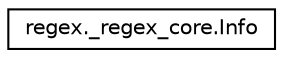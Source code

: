 digraph "Graphical Class Hierarchy"
{
 // LATEX_PDF_SIZE
  edge [fontname="Helvetica",fontsize="10",labelfontname="Helvetica",labelfontsize="10"];
  node [fontname="Helvetica",fontsize="10",shape=record];
  rankdir="LR";
  Node0 [label="regex._regex_core.Info",height=0.2,width=0.4,color="black", fillcolor="white", style="filled",URL="$classregex_1_1__regex__core_1_1Info.html",tooltip=" "];
}
